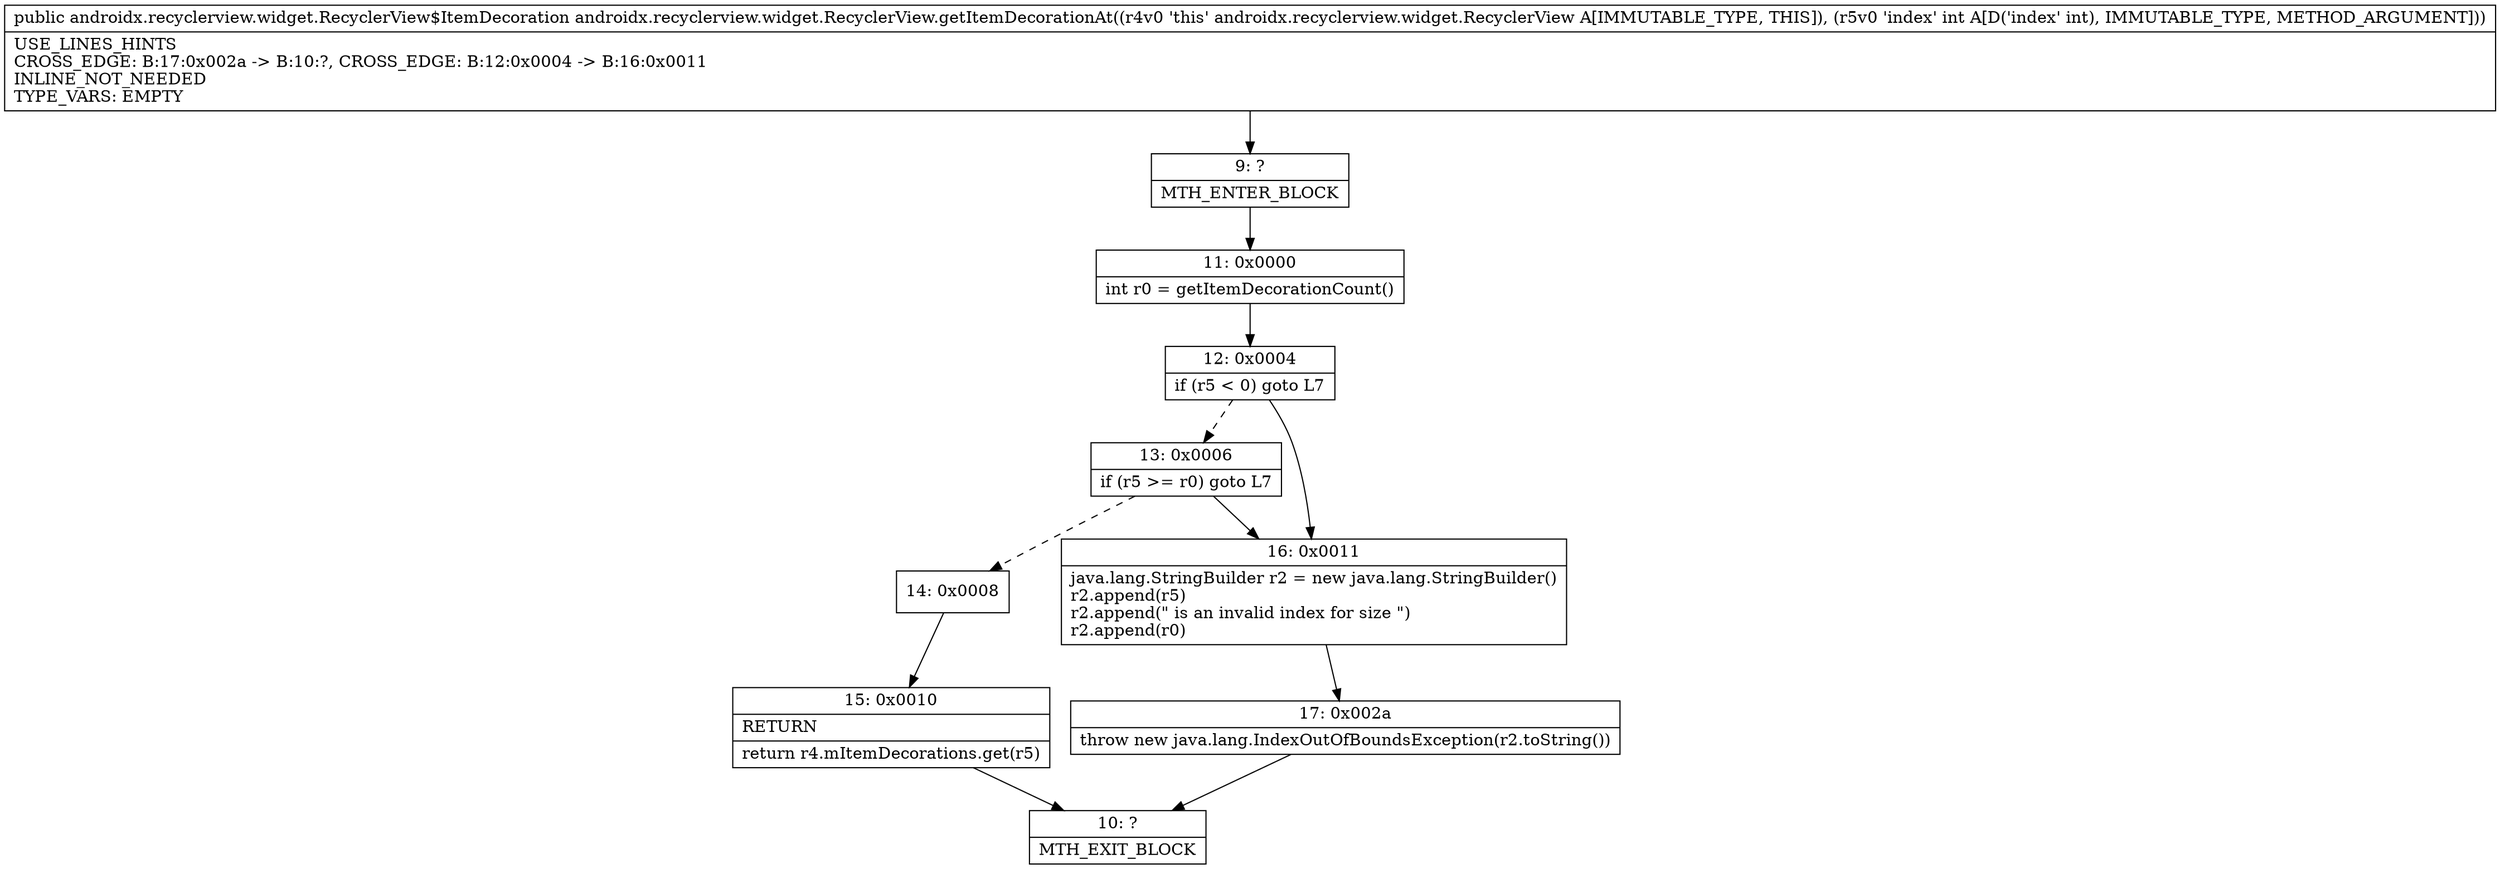 digraph "CFG forandroidx.recyclerview.widget.RecyclerView.getItemDecorationAt(I)Landroidx\/recyclerview\/widget\/RecyclerView$ItemDecoration;" {
Node_9 [shape=record,label="{9\:\ ?|MTH_ENTER_BLOCK\l}"];
Node_11 [shape=record,label="{11\:\ 0x0000|int r0 = getItemDecorationCount()\l}"];
Node_12 [shape=record,label="{12\:\ 0x0004|if (r5 \< 0) goto L7\l}"];
Node_13 [shape=record,label="{13\:\ 0x0006|if (r5 \>= r0) goto L7\l}"];
Node_14 [shape=record,label="{14\:\ 0x0008}"];
Node_15 [shape=record,label="{15\:\ 0x0010|RETURN\l|return r4.mItemDecorations.get(r5)\l}"];
Node_10 [shape=record,label="{10\:\ ?|MTH_EXIT_BLOCK\l}"];
Node_16 [shape=record,label="{16\:\ 0x0011|java.lang.StringBuilder r2 = new java.lang.StringBuilder()\lr2.append(r5)\lr2.append(\" is an invalid index for size \")\lr2.append(r0)\l}"];
Node_17 [shape=record,label="{17\:\ 0x002a|throw new java.lang.IndexOutOfBoundsException(r2.toString())\l}"];
MethodNode[shape=record,label="{public androidx.recyclerview.widget.RecyclerView$ItemDecoration androidx.recyclerview.widget.RecyclerView.getItemDecorationAt((r4v0 'this' androidx.recyclerview.widget.RecyclerView A[IMMUTABLE_TYPE, THIS]), (r5v0 'index' int A[D('index' int), IMMUTABLE_TYPE, METHOD_ARGUMENT]))  | USE_LINES_HINTS\lCROSS_EDGE: B:17:0x002a \-\> B:10:?, CROSS_EDGE: B:12:0x0004 \-\> B:16:0x0011\lINLINE_NOT_NEEDED\lTYPE_VARS: EMPTY\l}"];
MethodNode -> Node_9;Node_9 -> Node_11;
Node_11 -> Node_12;
Node_12 -> Node_13[style=dashed];
Node_12 -> Node_16;
Node_13 -> Node_14[style=dashed];
Node_13 -> Node_16;
Node_14 -> Node_15;
Node_15 -> Node_10;
Node_16 -> Node_17;
Node_17 -> Node_10;
}

